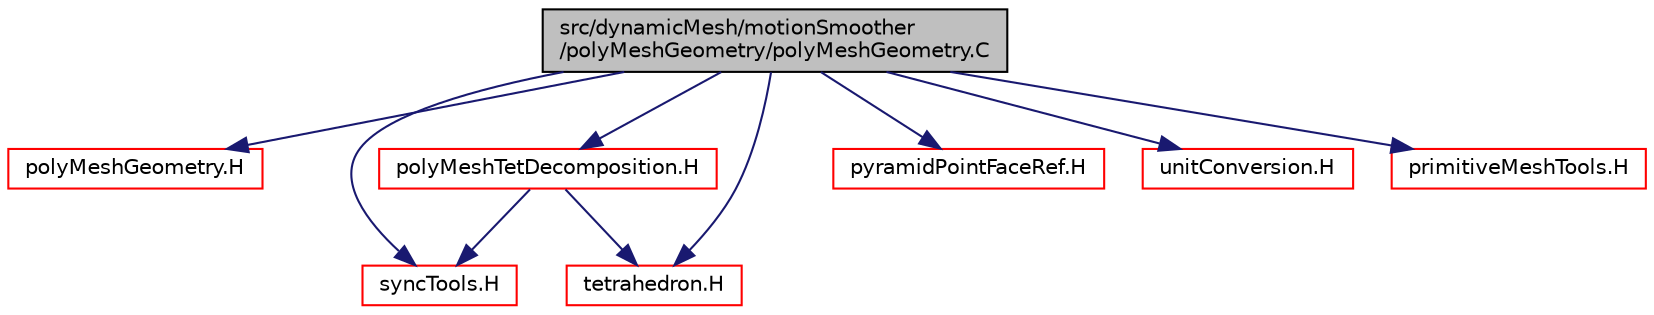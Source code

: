 digraph "src/dynamicMesh/motionSmoother/polyMeshGeometry/polyMeshGeometry.C"
{
  bgcolor="transparent";
  edge [fontname="Helvetica",fontsize="10",labelfontname="Helvetica",labelfontsize="10"];
  node [fontname="Helvetica",fontsize="10",shape=record];
  Node1 [label="src/dynamicMesh/motionSmoother\l/polyMeshGeometry/polyMeshGeometry.C",height=0.2,width=0.4,color="black", fillcolor="grey75", style="filled", fontcolor="black"];
  Node1 -> Node2 [color="midnightblue",fontsize="10",style="solid",fontname="Helvetica"];
  Node2 [label="polyMeshGeometry.H",height=0.2,width=0.4,color="red",URL="$a04938.html"];
  Node1 -> Node3 [color="midnightblue",fontsize="10",style="solid",fontname="Helvetica"];
  Node3 [label="polyMeshTetDecomposition.H",height=0.2,width=0.4,color="red",URL="$a08773.html"];
  Node3 -> Node4 [color="midnightblue",fontsize="10",style="solid",fontname="Helvetica"];
  Node4 [label="syncTools.H",height=0.2,width=0.4,color="red",URL="$a08810.html"];
  Node3 -> Node5 [color="midnightblue",fontsize="10",style="solid",fontname="Helvetica"];
  Node5 [label="tetrahedron.H",height=0.2,width=0.4,color="red",URL="$a08918.html"];
  Node1 -> Node6 [color="midnightblue",fontsize="10",style="solid",fontname="Helvetica"];
  Node6 [label="pyramidPointFaceRef.H",height=0.2,width=0.4,color="red",URL="$a08620.html"];
  Node1 -> Node5 [color="midnightblue",fontsize="10",style="solid",fontname="Helvetica"];
  Node1 -> Node4 [color="midnightblue",fontsize="10",style="solid",fontname="Helvetica"];
  Node1 -> Node7 [color="midnightblue",fontsize="10",style="solid",fontname="Helvetica"];
  Node7 [label="unitConversion.H",height=0.2,width=0.4,color="red",URL="$a08304.html",tooltip="Unit conversion functions. "];
  Node1 -> Node8 [color="midnightblue",fontsize="10",style="solid",fontname="Helvetica"];
  Node8 [label="primitiveMeshTools.H",height=0.2,width=0.4,color="red",URL="$a08859.html"];
}

